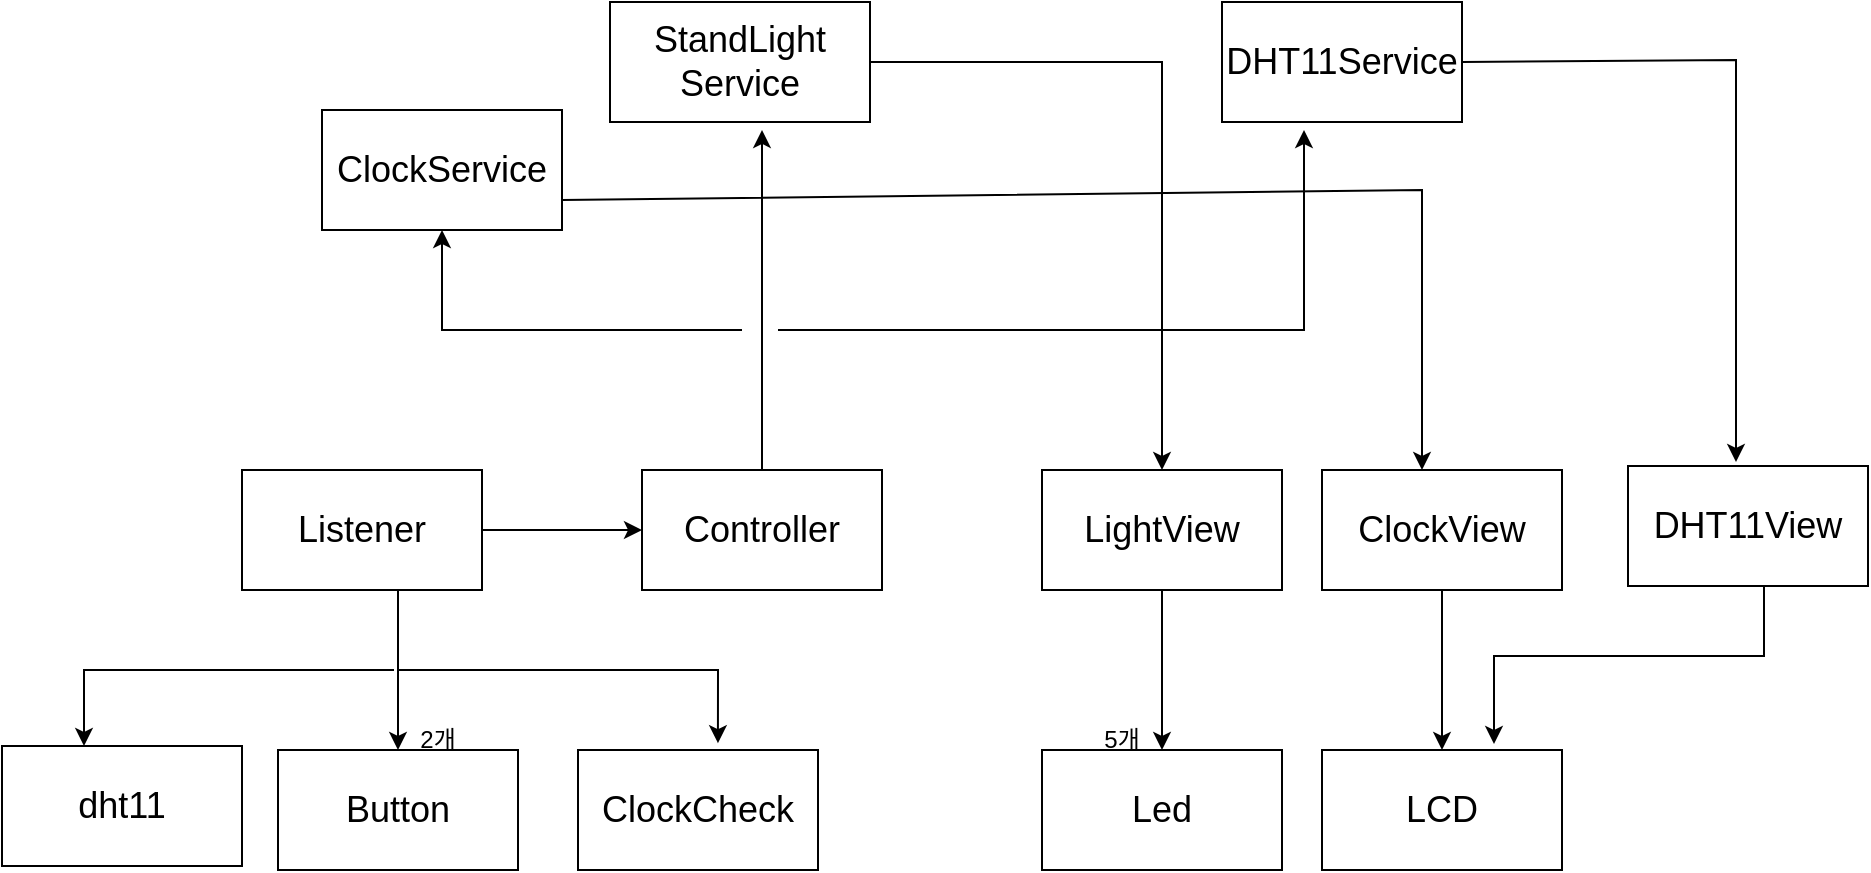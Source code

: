 <mxfile>
    <diagram id="rwZVFnb9-4XuviEcM_qo" name="페이지-1">
        <mxGraphModel dx="1395" dy="585" grid="0" gridSize="10" guides="1" tooltips="1" connect="1" arrows="1" fold="1" page="0" pageScale="1" pageWidth="827" pageHeight="1169" background="none" math="0" shadow="0">
            <root>
                <mxCell id="0"/>
                <mxCell id="1" parent="0"/>
                <mxCell id="2" value="Button" style="whiteSpace=wrap;html=1;fontSize=18;" parent="1" vertex="1">
                    <mxGeometry x="149" y="402" width="120" height="60" as="geometry"/>
                </mxCell>
                <mxCell id="6" value="" style="edgeStyle=none;html=1;fontSize=18;" parent="1" target="2" edge="1">
                    <mxGeometry relative="1" as="geometry">
                        <mxPoint x="209" y="322" as="sourcePoint"/>
                    </mxGeometry>
                </mxCell>
                <mxCell id="8" value="" style="edgeStyle=none;html=1;fontSize=18;" parent="1" source="4" target="7" edge="1">
                    <mxGeometry relative="1" as="geometry"/>
                </mxCell>
                <mxCell id="4" value="Listener" style="whiteSpace=wrap;html=1;fontSize=18;" parent="1" vertex="1">
                    <mxGeometry x="131" y="262" width="120" height="60" as="geometry"/>
                </mxCell>
                <mxCell id="14" value="" style="edgeStyle=none;html=1;fontSize=18;" parent="1" source="7" edge="1">
                    <mxGeometry relative="1" as="geometry">
                        <mxPoint x="391" y="92" as="targetPoint"/>
                    </mxGeometry>
                </mxCell>
                <mxCell id="7" value="Controller" style="whiteSpace=wrap;html=1;fontSize=18;" parent="1" vertex="1">
                    <mxGeometry x="331" y="262" width="120" height="60" as="geometry"/>
                </mxCell>
                <mxCell id="12" value="" style="edgeStyle=none;html=1;fontSize=18;" parent="1" source="9" target="11" edge="1">
                    <mxGeometry relative="1" as="geometry"/>
                </mxCell>
                <mxCell id="9" value="LightView" style="whiteSpace=wrap;html=1;fontSize=18;" parent="1" vertex="1">
                    <mxGeometry x="531" y="262" width="120" height="60" as="geometry"/>
                </mxCell>
                <mxCell id="11" value="Led" style="whiteSpace=wrap;html=1;fontSize=18;" parent="1" vertex="1">
                    <mxGeometry x="531" y="402" width="120" height="60" as="geometry"/>
                </mxCell>
                <mxCell id="15" style="edgeStyle=orthogonalEdgeStyle;html=1;exitX=1;exitY=0.5;exitDx=0;exitDy=0;entryX=0.5;entryY=0;entryDx=0;entryDy=0;fontSize=18;rounded=0;" parent="1" source="13" target="9" edge="1">
                    <mxGeometry relative="1" as="geometry"/>
                </mxCell>
                <mxCell id="13" value="StandLight&lt;br&gt;Service" style="whiteSpace=wrap;html=1;fontSize=18;" parent="1" vertex="1">
                    <mxGeometry x="315" y="28" width="130" height="60" as="geometry"/>
                </mxCell>
                <mxCell id="16" value="2개" style="text;html=1;strokeColor=none;fillColor=none;align=center;verticalAlign=middle;whiteSpace=wrap;rounded=0;" parent="1" vertex="1">
                    <mxGeometry x="199" y="382" width="60" height="30" as="geometry"/>
                </mxCell>
                <mxCell id="17" value="5개" style="text;html=1;strokeColor=none;fillColor=none;align=center;verticalAlign=middle;whiteSpace=wrap;rounded=0;" parent="1" vertex="1">
                    <mxGeometry x="541" y="382" width="60" height="30" as="geometry"/>
                </mxCell>
                <mxCell id="18" value="" style="edgeStyle=none;html=1;fontSize=18;rounded=0;entryX=0.5;entryY=0;entryDx=0;entryDy=0;exitX=0.5;exitY=1;exitDx=0;exitDy=0;" parent="1" source="25" target="19" edge="1">
                    <mxGeometry relative="1" as="geometry">
                        <mxPoint x="710.996" y="322" as="sourcePoint"/>
                        <mxPoint x="767" y="402" as="targetPoint"/>
                    </mxGeometry>
                </mxCell>
                <mxCell id="19" value="LCD" style="whiteSpace=wrap;html=1;fontSize=18;" parent="1" vertex="1">
                    <mxGeometry x="671" y="402" width="120" height="60" as="geometry"/>
                </mxCell>
                <mxCell id="21" value="ClockService" style="whiteSpace=wrap;html=1;fontSize=18;" parent="1" vertex="1">
                    <mxGeometry x="171" y="82" width="120" height="60" as="geometry"/>
                </mxCell>
                <mxCell id="23" value="" style="endArrow=classic;html=1;rounded=0;entryX=0.5;entryY=1;entryDx=0;entryDy=0;" parent="1" target="21" edge="1">
                    <mxGeometry width="50" height="50" relative="1" as="geometry">
                        <mxPoint x="381" y="192" as="sourcePoint"/>
                        <mxPoint x="361" y="142" as="targetPoint"/>
                        <Array as="points">
                            <mxPoint x="231" y="192"/>
                        </Array>
                    </mxGeometry>
                </mxCell>
                <mxCell id="24" value="" style="endArrow=classic;html=1;rounded=0;exitX=1;exitY=0.75;exitDx=0;exitDy=0;" parent="1" source="21" edge="1">
                    <mxGeometry width="50" height="50" relative="1" as="geometry">
                        <mxPoint x="401" y="132" as="sourcePoint"/>
                        <mxPoint x="721" y="262" as="targetPoint"/>
                        <Array as="points">
                            <mxPoint x="721" y="122"/>
                        </Array>
                    </mxGeometry>
                </mxCell>
                <mxCell id="25" value="ClockView" style="whiteSpace=wrap;html=1;fontSize=18;" parent="1" vertex="1">
                    <mxGeometry x="671" y="262" width="120" height="60" as="geometry"/>
                </mxCell>
                <mxCell id="26" value="ClockCheck" style="whiteSpace=wrap;html=1;fontSize=18;" parent="1" vertex="1">
                    <mxGeometry x="299" y="402" width="120" height="60" as="geometry"/>
                </mxCell>
                <mxCell id="27" value="" style="endArrow=classic;html=1;rounded=0;entryX=0.583;entryY=-0.057;entryDx=0;entryDy=0;entryPerimeter=0;" parent="1" target="26" edge="1">
                    <mxGeometry width="50" height="50" relative="1" as="geometry">
                        <mxPoint x="209" y="362" as="sourcePoint"/>
                        <mxPoint x="469" y="382" as="targetPoint"/>
                        <Array as="points">
                            <mxPoint x="369" y="362"/>
                        </Array>
                    </mxGeometry>
                </mxCell>
                <mxCell id="28" value="dht11" style="whiteSpace=wrap;html=1;fontSize=18;" parent="1" vertex="1">
                    <mxGeometry x="11" y="400" width="120" height="60" as="geometry"/>
                </mxCell>
                <mxCell id="29" value="" style="endArrow=classic;html=1;rounded=0;" parent="1" edge="1">
                    <mxGeometry width="50" height="50" relative="1" as="geometry">
                        <mxPoint x="207" y="362" as="sourcePoint"/>
                        <mxPoint x="52" y="400" as="targetPoint"/>
                        <Array as="points">
                            <mxPoint x="52" y="362"/>
                        </Array>
                    </mxGeometry>
                </mxCell>
                <mxCell id="30" value="DHT11Service" style="whiteSpace=wrap;html=1;fontSize=18;" vertex="1" parent="1">
                    <mxGeometry x="621" y="28" width="120" height="60" as="geometry"/>
                </mxCell>
                <mxCell id="31" value="" style="endArrow=classic;html=1;rounded=0;" edge="1" parent="1">
                    <mxGeometry width="50" height="50" relative="1" as="geometry">
                        <mxPoint x="399" y="192" as="sourcePoint"/>
                        <mxPoint x="662" y="92" as="targetPoint"/>
                        <Array as="points">
                            <mxPoint x="662" y="192"/>
                        </Array>
                    </mxGeometry>
                </mxCell>
                <mxCell id="lweHSJFCjYZfYtQv6vy--31" value="" style="endArrow=classic;html=1;rounded=0;exitX=1;exitY=0.5;exitDx=0;exitDy=0;" edge="1" parent="1" source="30">
                    <mxGeometry width="50" height="50" relative="1" as="geometry">
                        <mxPoint x="543" y="140" as="sourcePoint"/>
                        <mxPoint x="878" y="258" as="targetPoint"/>
                        <Array as="points">
                            <mxPoint x="878" y="57"/>
                        </Array>
                    </mxGeometry>
                </mxCell>
                <mxCell id="lweHSJFCjYZfYtQv6vy--32" value="DHT11View" style="whiteSpace=wrap;html=1;fontSize=18;" vertex="1" parent="1">
                    <mxGeometry x="824" y="260" width="120" height="60" as="geometry"/>
                </mxCell>
                <mxCell id="lweHSJFCjYZfYtQv6vy--34" value="" style="endArrow=classic;html=1;rounded=0;edgeStyle=orthogonalEdgeStyle;" edge="1" parent="1">
                    <mxGeometry width="50" height="50" relative="1" as="geometry">
                        <mxPoint x="892" y="320" as="sourcePoint"/>
                        <mxPoint x="757" y="399" as="targetPoint"/>
                        <Array as="points">
                            <mxPoint x="892" y="355"/>
                            <mxPoint x="757" y="355"/>
                        </Array>
                    </mxGeometry>
                </mxCell>
            </root>
        </mxGraphModel>
    </diagram>
    <diagram id="JMYObuIH1QSER_L9iBrt" name="페이지-2">
        <mxGraphModel dx="974" dy="389" grid="1" gridSize="10" guides="1" tooltips="1" connect="1" arrows="1" fold="1" page="1" pageScale="1" pageWidth="827" pageHeight="1169" math="0" shadow="0">
            <root>
                <mxCell id="Q607Y2rKxZQUFugG3BdK-0"/>
                <mxCell id="Q607Y2rKxZQUFugG3BdK-1" parent="Q607Y2rKxZQUFugG3BdK-0"/>
                <mxCell id="XUThxh31XiLSm-2z7mRA-0" value="Button" style="whiteSpace=wrap;html=1;fontSize=18;" parent="Q607Y2rKxZQUFugG3BdK-1" vertex="1">
                    <mxGeometry x="150" y="220" width="120" height="60" as="geometry"/>
                </mxCell>
                <mxCell id="XUThxh31XiLSm-2z7mRA-1" value="" style="edgeStyle=none;html=1;fontSize=18;" parent="Q607Y2rKxZQUFugG3BdK-1" source="XUThxh31XiLSm-2z7mRA-2" target="XUThxh31XiLSm-2z7mRA-0" edge="1">
                    <mxGeometry relative="1" as="geometry"/>
                </mxCell>
                <mxCell id="Xn4zP_rzqBb-KwKWEkbt-1" style="edgeStyle=orthogonalEdgeStyle;rounded=0;html=1;exitX=1;exitY=0.5;exitDx=0;exitDy=0;fontSize=18;" parent="Q607Y2rKxZQUFugG3BdK-1" source="XUThxh31XiLSm-2z7mRA-2" target="Xn4zP_rzqBb-KwKWEkbt-0" edge="1">
                    <mxGeometry relative="1" as="geometry"/>
                </mxCell>
                <mxCell id="XUThxh31XiLSm-2z7mRA-2" value="Listener" style="whiteSpace=wrap;html=1;fontSize=18;" parent="Q607Y2rKxZQUFugG3BdK-1" vertex="1">
                    <mxGeometry x="150" y="80" width="120" height="60" as="geometry"/>
                </mxCell>
                <mxCell id="XUThxh31XiLSm-2z7mRA-3" value="LED" style="whiteSpace=wrap;html=1;fontSize=18;" parent="Q607Y2rKxZQUFugG3BdK-1" vertex="1">
                    <mxGeometry x="540" y="220" width="120" height="60" as="geometry"/>
                </mxCell>
                <mxCell id="XUThxh31XiLSm-2z7mRA-6" value="이벤트 감시 기능" style="text;html=1;align=center;verticalAlign=middle;resizable=0;points=[];autosize=1;strokeColor=none;fillColor=none;fontSize=18;" parent="Q607Y2rKxZQUFugG3BdK-1" vertex="1">
                    <mxGeometry x="130" y="50" width="150" height="30" as="geometry"/>
                </mxCell>
                <mxCell id="z8fZrk0xQkMEeZACTWGU-1" style="edgeStyle=orthogonalEdgeStyle;rounded=0;html=1;exitX=1;exitY=0.5;exitDx=0;exitDy=0;entryX=0;entryY=0.5;entryDx=0;entryDy=0;fontSize=18;" parent="Q607Y2rKxZQUFugG3BdK-1" source="Xn4zP_rzqBb-KwKWEkbt-0" target="z8fZrk0xQkMEeZACTWGU-0" edge="1">
                    <mxGeometry relative="1" as="geometry"/>
                </mxCell>
                <mxCell id="Xn4zP_rzqBb-KwKWEkbt-0" value="controller" style="whiteSpace=wrap;html=1;fontSize=18;" parent="Q607Y2rKxZQUFugG3BdK-1" vertex="1">
                    <mxGeometry x="350" y="80" width="120" height="60" as="geometry"/>
                </mxCell>
                <mxCell id="z8fZrk0xQkMEeZACTWGU-2" style="edgeStyle=orthogonalEdgeStyle;rounded=0;html=1;exitX=0.5;exitY=1;exitDx=0;exitDy=0;fontSize=18;" parent="Q607Y2rKxZQUFugG3BdK-1" source="z8fZrk0xQkMEeZACTWGU-0" target="XUThxh31XiLSm-2z7mRA-3" edge="1">
                    <mxGeometry relative="1" as="geometry"/>
                </mxCell>
                <mxCell id="z8fZrk0xQkMEeZACTWGU-0" value="View" style="whiteSpace=wrap;html=1;fontSize=18;" parent="Q607Y2rKxZQUFugG3BdK-1" vertex="1">
                    <mxGeometry x="540" y="80" width="120" height="60" as="geometry"/>
                </mxCell>
            </root>
        </mxGraphModel>
    </diagram>
</mxfile>